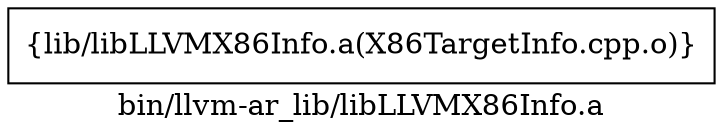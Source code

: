 digraph "bin/llvm-ar_lib/libLLVMX86Info.a" {
	label="bin/llvm-ar_lib/libLLVMX86Info.a";
	rankdir=LR;

	Node0x559ae42f7af8 [shape=record,shape=box,group=0,label="{lib/libLLVMX86Info.a(X86TargetInfo.cpp.o)}"];
}
